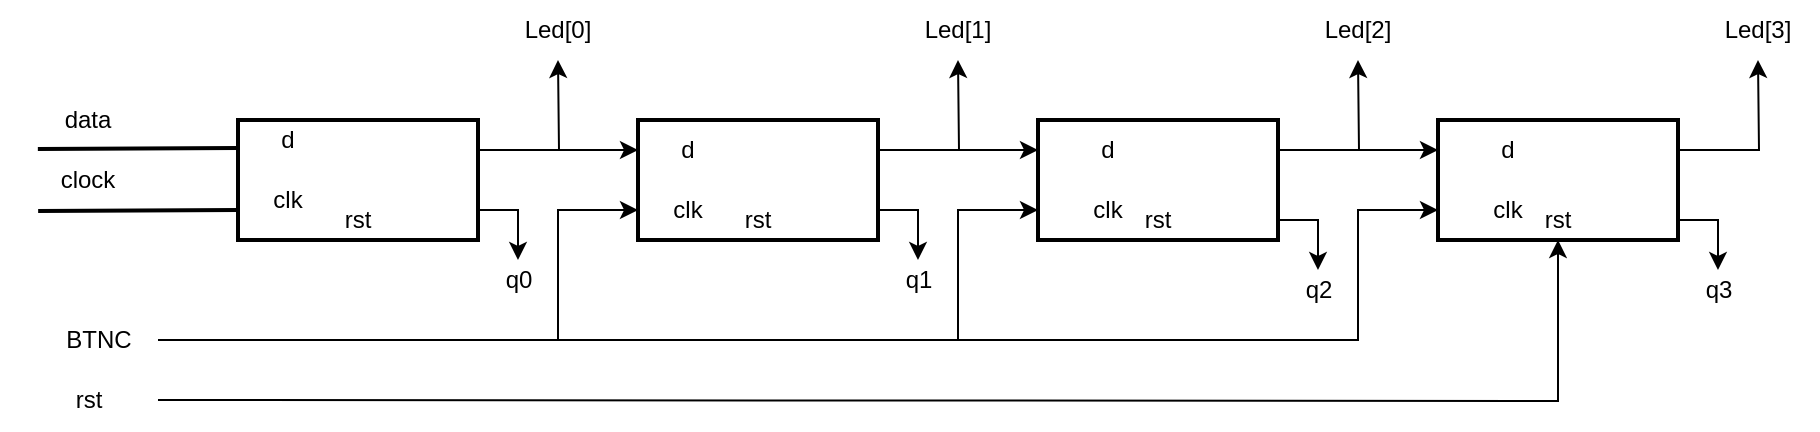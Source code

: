 <mxfile version="21.0.6" type="device"><diagram name="Page-1" id="ZcU6EcSNc-wZLHxHtCvp"><mxGraphModel dx="1195" dy="763" grid="1" gridSize="10" guides="1" tooltips="1" connect="1" arrows="1" fold="1" page="1" pageScale="1" pageWidth="850" pageHeight="1100" math="0" shadow="0"><root><mxCell id="0"/><mxCell id="1" parent="0"/><mxCell id="ow8lXYGyX6Z68qh6PwV2-24" value="" style="rounded=0;orthogonalLoop=1;jettySize=auto;html=1;edgeStyle=orthogonalEdgeStyle;exitX=1;exitY=0.25;exitDx=0;exitDy=0;entryX=0;entryY=0.25;entryDx=0;entryDy=0;" edge="1" parent="1" source="ow8lXYGyX6Z68qh6PwV2-1" target="ow8lXYGyX6Z68qh6PwV2-23"><mxGeometry relative="1" as="geometry"/></mxCell><mxCell id="ow8lXYGyX6Z68qh6PwV2-29" style="edgeStyle=orthogonalEdgeStyle;rounded=0;orthogonalLoop=1;jettySize=auto;html=1;exitX=1;exitY=0.25;exitDx=0;exitDy=0;" edge="1" parent="1" source="ow8lXYGyX6Z68qh6PwV2-1"><mxGeometry relative="1" as="geometry"><mxPoint x="300" y="280" as="targetPoint"/></mxGeometry></mxCell><mxCell id="ow8lXYGyX6Z68qh6PwV2-57" style="edgeStyle=orthogonalEdgeStyle;rounded=0;orthogonalLoop=1;jettySize=auto;html=1;exitX=1;exitY=0.75;exitDx=0;exitDy=0;" edge="1" parent="1" source="ow8lXYGyX6Z68qh6PwV2-1"><mxGeometry relative="1" as="geometry"><mxPoint x="280" y="380" as="targetPoint"/></mxGeometry></mxCell><mxCell id="ow8lXYGyX6Z68qh6PwV2-1" value="" style="rounded=0;whiteSpace=wrap;html=1;strokeWidth=2;" vertex="1" parent="1"><mxGeometry x="140" y="310" width="120" height="60" as="geometry"/></mxCell><mxCell id="ow8lXYGyX6Z68qh6PwV2-3" value="" style="shape=link;html=1;rounded=0;width=30;strokeWidth=2;startArrow=none;exitX=0;exitY=0.5;exitDx=0;exitDy=0;" edge="1" parent="1" source="ow8lXYGyX6Z68qh6PwV2-9"><mxGeometry width="100" relative="1" as="geometry"><mxPoint x="40" y="339.5" as="sourcePoint"/><mxPoint x="140" y="339.5" as="targetPoint"/></mxGeometry></mxCell><mxCell id="ow8lXYGyX6Z68qh6PwV2-6" value="clk" style="text;strokeColor=none;align=center;fillColor=none;html=1;verticalAlign=middle;whiteSpace=wrap;rounded=0;" vertex="1" parent="1"><mxGeometry x="140" y="340" width="50" height="20" as="geometry"/></mxCell><mxCell id="ow8lXYGyX6Z68qh6PwV2-7" value="d" style="text;strokeColor=none;align=center;fillColor=none;html=1;verticalAlign=middle;whiteSpace=wrap;rounded=0;" vertex="1" parent="1"><mxGeometry x="140" y="310" width="50" height="20" as="geometry"/></mxCell><mxCell id="ow8lXYGyX6Z68qh6PwV2-8" value="rst" style="text;strokeColor=none;align=center;fillColor=none;html=1;verticalAlign=middle;whiteSpace=wrap;rounded=0;" vertex="1" parent="1"><mxGeometry x="175" y="350" width="50" height="20" as="geometry"/></mxCell><mxCell id="ow8lXYGyX6Z68qh6PwV2-10" value="data" style="text;strokeColor=none;align=center;fillColor=none;html=1;verticalAlign=middle;whiteSpace=wrap;rounded=0;" vertex="1" parent="1"><mxGeometry x="40" y="300" width="50" height="20" as="geometry"/></mxCell><mxCell id="ow8lXYGyX6Z68qh6PwV2-11" value="" style="shape=link;html=1;rounded=0;width=30;strokeWidth=2;endArrow=none;" edge="1" parent="1" target="ow8lXYGyX6Z68qh6PwV2-9"><mxGeometry width="100" relative="1" as="geometry"><mxPoint x="40" y="339.5" as="sourcePoint"/><mxPoint x="140" y="339.5" as="targetPoint"/></mxGeometry></mxCell><mxCell id="ow8lXYGyX6Z68qh6PwV2-9" value="clock" style="text;strokeColor=none;align=center;fillColor=none;html=1;verticalAlign=middle;whiteSpace=wrap;rounded=0;" vertex="1" parent="1"><mxGeometry x="40" y="330" width="50" height="20" as="geometry"/></mxCell><mxCell id="ow8lXYGyX6Z68qh6PwV2-26" value="" style="edgeStyle=orthogonalEdgeStyle;rounded=0;orthogonalLoop=1;jettySize=auto;html=1;exitX=1;exitY=0.25;exitDx=0;exitDy=0;entryX=0;entryY=0.25;entryDx=0;entryDy=0;" edge="1" parent="1" source="ow8lXYGyX6Z68qh6PwV2-23" target="ow8lXYGyX6Z68qh6PwV2-25"><mxGeometry relative="1" as="geometry"/></mxCell><mxCell id="ow8lXYGyX6Z68qh6PwV2-30" style="edgeStyle=orthogonalEdgeStyle;rounded=0;orthogonalLoop=1;jettySize=auto;html=1;exitX=1;exitY=0.25;exitDx=0;exitDy=0;" edge="1" parent="1" source="ow8lXYGyX6Z68qh6PwV2-23"><mxGeometry relative="1" as="geometry"><mxPoint x="500" y="280" as="targetPoint"/></mxGeometry></mxCell><mxCell id="ow8lXYGyX6Z68qh6PwV2-23" value="" style="rounded=0;whiteSpace=wrap;html=1;strokeWidth=2;" vertex="1" parent="1"><mxGeometry x="340" y="310" width="120" height="60" as="geometry"/></mxCell><mxCell id="ow8lXYGyX6Z68qh6PwV2-28" value="" style="edgeStyle=orthogonalEdgeStyle;rounded=0;orthogonalLoop=1;jettySize=auto;html=1;exitX=1;exitY=0.25;exitDx=0;exitDy=0;entryX=0;entryY=0.25;entryDx=0;entryDy=0;" edge="1" parent="1" source="ow8lXYGyX6Z68qh6PwV2-25" target="ow8lXYGyX6Z68qh6PwV2-27"><mxGeometry relative="1" as="geometry"/></mxCell><mxCell id="ow8lXYGyX6Z68qh6PwV2-31" style="edgeStyle=orthogonalEdgeStyle;rounded=0;orthogonalLoop=1;jettySize=auto;html=1;exitX=1;exitY=0.25;exitDx=0;exitDy=0;" edge="1" parent="1" source="ow8lXYGyX6Z68qh6PwV2-25"><mxGeometry relative="1" as="geometry"><mxPoint x="700" y="280" as="targetPoint"/></mxGeometry></mxCell><mxCell id="ow8lXYGyX6Z68qh6PwV2-53" style="edgeStyle=orthogonalEdgeStyle;rounded=0;orthogonalLoop=1;jettySize=auto;html=1;exitX=0;exitY=0.75;exitDx=0;exitDy=0;entryX=0;entryY=0.75;entryDx=0;entryDy=0;" edge="1" parent="1" source="ow8lXYGyX6Z68qh6PwV2-25" target="ow8lXYGyX6Z68qh6PwV2-27"><mxGeometry relative="1" as="geometry"><Array as="points"><mxPoint x="500" y="355"/><mxPoint x="500" y="420"/><mxPoint x="700" y="420"/><mxPoint x="700" y="355"/></Array></mxGeometry></mxCell><mxCell id="ow8lXYGyX6Z68qh6PwV2-25" value="" style="rounded=0;whiteSpace=wrap;html=1;strokeWidth=2;" vertex="1" parent="1"><mxGeometry x="540" y="310" width="120" height="60" as="geometry"/></mxCell><mxCell id="ow8lXYGyX6Z68qh6PwV2-32" style="edgeStyle=orthogonalEdgeStyle;rounded=0;orthogonalLoop=1;jettySize=auto;html=1;exitX=1;exitY=0.25;exitDx=0;exitDy=0;" edge="1" parent="1" source="ow8lXYGyX6Z68qh6PwV2-27"><mxGeometry relative="1" as="geometry"><mxPoint x="900" y="280" as="targetPoint"/></mxGeometry></mxCell><mxCell id="ow8lXYGyX6Z68qh6PwV2-27" value="" style="rounded=0;whiteSpace=wrap;html=1;strokeWidth=2;" vertex="1" parent="1"><mxGeometry x="740" y="310" width="120" height="60" as="geometry"/></mxCell><mxCell id="ow8lXYGyX6Z68qh6PwV2-33" value="Led[0]" style="text;strokeColor=none;align=center;fillColor=none;html=1;verticalAlign=middle;whiteSpace=wrap;rounded=0;" vertex="1" parent="1"><mxGeometry x="270" y="250" width="60" height="30" as="geometry"/></mxCell><mxCell id="ow8lXYGyX6Z68qh6PwV2-35" value="Led[1]" style="text;strokeColor=none;align=center;fillColor=none;html=1;verticalAlign=middle;whiteSpace=wrap;rounded=0;" vertex="1" parent="1"><mxGeometry x="470" y="250" width="60" height="30" as="geometry"/></mxCell><mxCell id="ow8lXYGyX6Z68qh6PwV2-36" value="Led[2]" style="text;strokeColor=none;align=center;fillColor=none;html=1;verticalAlign=middle;whiteSpace=wrap;rounded=0;" vertex="1" parent="1"><mxGeometry x="670" y="250" width="60" height="30" as="geometry"/></mxCell><mxCell id="ow8lXYGyX6Z68qh6PwV2-37" value="Led[3]" style="text;strokeColor=none;align=center;fillColor=none;html=1;verticalAlign=middle;whiteSpace=wrap;rounded=0;" vertex="1" parent="1"><mxGeometry x="870" y="250" width="60" height="30" as="geometry"/></mxCell><mxCell id="ow8lXYGyX6Z68qh6PwV2-52" style="edgeStyle=orthogonalEdgeStyle;rounded=0;orthogonalLoop=1;jettySize=auto;html=1;exitX=0;exitY=0.5;exitDx=0;exitDy=0;entryX=0;entryY=0.75;entryDx=0;entryDy=0;" edge="1" parent="1" source="ow8lXYGyX6Z68qh6PwV2-41" target="ow8lXYGyX6Z68qh6PwV2-25"><mxGeometry relative="1" as="geometry"><Array as="points"><mxPoint x="300" y="355"/><mxPoint x="300" y="420"/><mxPoint x="500" y="420"/><mxPoint x="500" y="355"/></Array></mxGeometry></mxCell><mxCell id="ow8lXYGyX6Z68qh6PwV2-41" value="clk" style="text;strokeColor=none;align=center;fillColor=none;html=1;verticalAlign=middle;whiteSpace=wrap;rounded=0;" vertex="1" parent="1"><mxGeometry x="340" y="345" width="50" height="20" as="geometry"/></mxCell><mxCell id="ow8lXYGyX6Z68qh6PwV2-42" value="d" style="text;strokeColor=none;align=center;fillColor=none;html=1;verticalAlign=middle;whiteSpace=wrap;rounded=0;" vertex="1" parent="1"><mxGeometry x="340" y="315" width="50" height="20" as="geometry"/></mxCell><mxCell id="ow8lXYGyX6Z68qh6PwV2-43" value="clk" style="text;strokeColor=none;align=center;fillColor=none;html=1;verticalAlign=middle;whiteSpace=wrap;rounded=0;" vertex="1" parent="1"><mxGeometry x="550" y="345" width="50" height="20" as="geometry"/></mxCell><mxCell id="ow8lXYGyX6Z68qh6PwV2-44" value="d" style="text;strokeColor=none;align=center;fillColor=none;html=1;verticalAlign=middle;whiteSpace=wrap;rounded=0;" vertex="1" parent="1"><mxGeometry x="550" y="315" width="50" height="20" as="geometry"/></mxCell><mxCell id="ow8lXYGyX6Z68qh6PwV2-45" value="clk" style="text;strokeColor=none;align=center;fillColor=none;html=1;verticalAlign=middle;whiteSpace=wrap;rounded=0;" vertex="1" parent="1"><mxGeometry x="750" y="345" width="50" height="20" as="geometry"/></mxCell><mxCell id="ow8lXYGyX6Z68qh6PwV2-46" value="d" style="text;strokeColor=none;align=center;fillColor=none;html=1;verticalAlign=middle;whiteSpace=wrap;rounded=0;" vertex="1" parent="1"><mxGeometry x="750" y="315" width="50" height="20" as="geometry"/></mxCell><mxCell id="ow8lXYGyX6Z68qh6PwV2-50" value="" style="edgeStyle=orthogonalEdgeStyle;rounded=0;orthogonalLoop=1;jettySize=auto;html=1;" edge="1" parent="1" source="ow8lXYGyX6Z68qh6PwV2-48"><mxGeometry relative="1" as="geometry"><mxPoint x="340" y="355" as="targetPoint"/><Array as="points"><mxPoint x="300" y="420"/><mxPoint x="300" y="355"/></Array></mxGeometry></mxCell><mxCell id="ow8lXYGyX6Z68qh6PwV2-48" value="BTNC" style="text;html=1;align=center;verticalAlign=middle;resizable=0;points=[];autosize=1;strokeColor=none;fillColor=none;" vertex="1" parent="1"><mxGeometry x="40" y="405" width="60" height="30" as="geometry"/></mxCell><mxCell id="ow8lXYGyX6Z68qh6PwV2-54" value="rst" style="text;strokeColor=none;align=center;fillColor=none;html=1;verticalAlign=middle;whiteSpace=wrap;rounded=0;" vertex="1" parent="1"><mxGeometry x="375" y="350" width="50" height="20" as="geometry"/></mxCell><mxCell id="ow8lXYGyX6Z68qh6PwV2-55" value="rst" style="text;strokeColor=none;align=center;fillColor=none;html=1;verticalAlign=middle;whiteSpace=wrap;rounded=0;" vertex="1" parent="1"><mxGeometry x="575" y="350" width="50" height="20" as="geometry"/></mxCell><mxCell id="ow8lXYGyX6Z68qh6PwV2-56" value="rst" style="text;strokeColor=none;align=center;fillColor=none;html=1;verticalAlign=middle;whiteSpace=wrap;rounded=0;" vertex="1" parent="1"><mxGeometry x="775" y="350" width="50" height="20" as="geometry"/></mxCell><mxCell id="ow8lXYGyX6Z68qh6PwV2-58" value="q0" style="text;html=1;align=center;verticalAlign=middle;resizable=0;points=[];autosize=1;strokeColor=none;fillColor=none;" vertex="1" parent="1"><mxGeometry x="260" y="375" width="40" height="30" as="geometry"/></mxCell><mxCell id="ow8lXYGyX6Z68qh6PwV2-61" style="edgeStyle=orthogonalEdgeStyle;rounded=0;orthogonalLoop=1;jettySize=auto;html=1;exitX=1;exitY=0.75;exitDx=0;exitDy=0;" edge="1" parent="1"><mxGeometry relative="1" as="geometry"><mxPoint x="480" y="380" as="targetPoint"/><mxPoint x="460" y="355" as="sourcePoint"/></mxGeometry></mxCell><mxCell id="ow8lXYGyX6Z68qh6PwV2-62" value="q1" style="text;html=1;align=center;verticalAlign=middle;resizable=0;points=[];autosize=1;strokeColor=none;fillColor=none;" vertex="1" parent="1"><mxGeometry x="460" y="375" width="40" height="30" as="geometry"/></mxCell><mxCell id="ow8lXYGyX6Z68qh6PwV2-63" style="edgeStyle=orthogonalEdgeStyle;rounded=0;orthogonalLoop=1;jettySize=auto;html=1;exitX=1;exitY=0.75;exitDx=0;exitDy=0;" edge="1" parent="1"><mxGeometry relative="1" as="geometry"><mxPoint x="680" y="385" as="targetPoint"/><mxPoint x="660" y="360" as="sourcePoint"/></mxGeometry></mxCell><mxCell id="ow8lXYGyX6Z68qh6PwV2-64" value="q2" style="text;html=1;align=center;verticalAlign=middle;resizable=0;points=[];autosize=1;strokeColor=none;fillColor=none;" vertex="1" parent="1"><mxGeometry x="660" y="380" width="40" height="30" as="geometry"/></mxCell><mxCell id="ow8lXYGyX6Z68qh6PwV2-65" style="edgeStyle=orthogonalEdgeStyle;rounded=0;orthogonalLoop=1;jettySize=auto;html=1;exitX=1;exitY=0.75;exitDx=0;exitDy=0;" edge="1" parent="1"><mxGeometry relative="1" as="geometry"><mxPoint x="880" y="385" as="targetPoint"/><mxPoint x="860" y="360" as="sourcePoint"/></mxGeometry></mxCell><mxCell id="ow8lXYGyX6Z68qh6PwV2-66" value="q3" style="text;html=1;align=center;verticalAlign=middle;resizable=0;points=[];autosize=1;strokeColor=none;fillColor=none;" vertex="1" parent="1"><mxGeometry x="860" y="380" width="40" height="30" as="geometry"/></mxCell><mxCell id="ow8lXYGyX6Z68qh6PwV2-69" value="" style="edgeStyle=orthogonalEdgeStyle;rounded=0;orthogonalLoop=1;jettySize=auto;html=1;entryX=0.5;entryY=1;entryDx=0;entryDy=0;" edge="1" parent="1" target="ow8lXYGyX6Z68qh6PwV2-56"><mxGeometry relative="1" as="geometry"><mxPoint x="100" y="450" as="sourcePoint"/><mxPoint x="165" y="450" as="targetPoint"/></mxGeometry></mxCell><mxCell id="ow8lXYGyX6Z68qh6PwV2-67" value="rst" style="text;html=1;align=center;verticalAlign=middle;resizable=0;points=[];autosize=1;strokeColor=none;fillColor=none;" vertex="1" parent="1"><mxGeometry x="45" y="435" width="40" height="30" as="geometry"/></mxCell></root></mxGraphModel></diagram></mxfile>